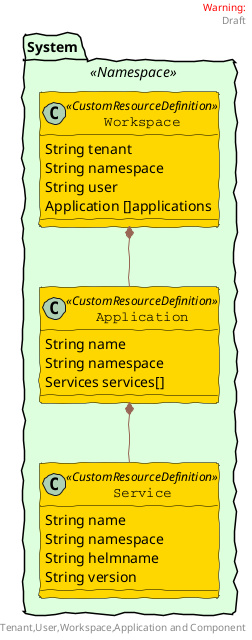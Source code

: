 @startuml

' color to use
' #FFB05A
' #FFB05A
' #D5E821
' #31FFB4
' #514BEF
skinparam handwritten true

skinparam interface {
  backgroundColor RosyBrown
  borderColor orange
}

skinparam class {
	ArrowColor DeepSkyBlue
	ActorBorderColor DeepSkyBlue
    BackgroundColor<<Apache>> Red
    BorderColor<<Apache>> #FF6655
    FontName Courier
    BackgroundColor <<Blue>> DeepSkyBlue
    BorderColor black
    BackgroundColor gold
    ArrowFontName Impact
    ArrowColor #996655
    ArrowFontColor #777777

}

header
<font color=red>Warning:</font>
Draft
endheader
center footer Tenant,User,Workspace,Application and Component


package "System" <<Namespace>>#DDFFDD {
  class Workspace <<CustomResourceDefinition>>{
    String tenant
    String namespace
    String user
    Application []applications
  }
  class Application <<CustomResourceDefinition>>{
      String name
      String namespace
      Services services[]
    }
  class Service <<CustomResourceDefinition>>{
      String name
      String namespace
      String helmname
      String version
  }
  Workspace *-- Application
  Application *-- Service
}






@enduml